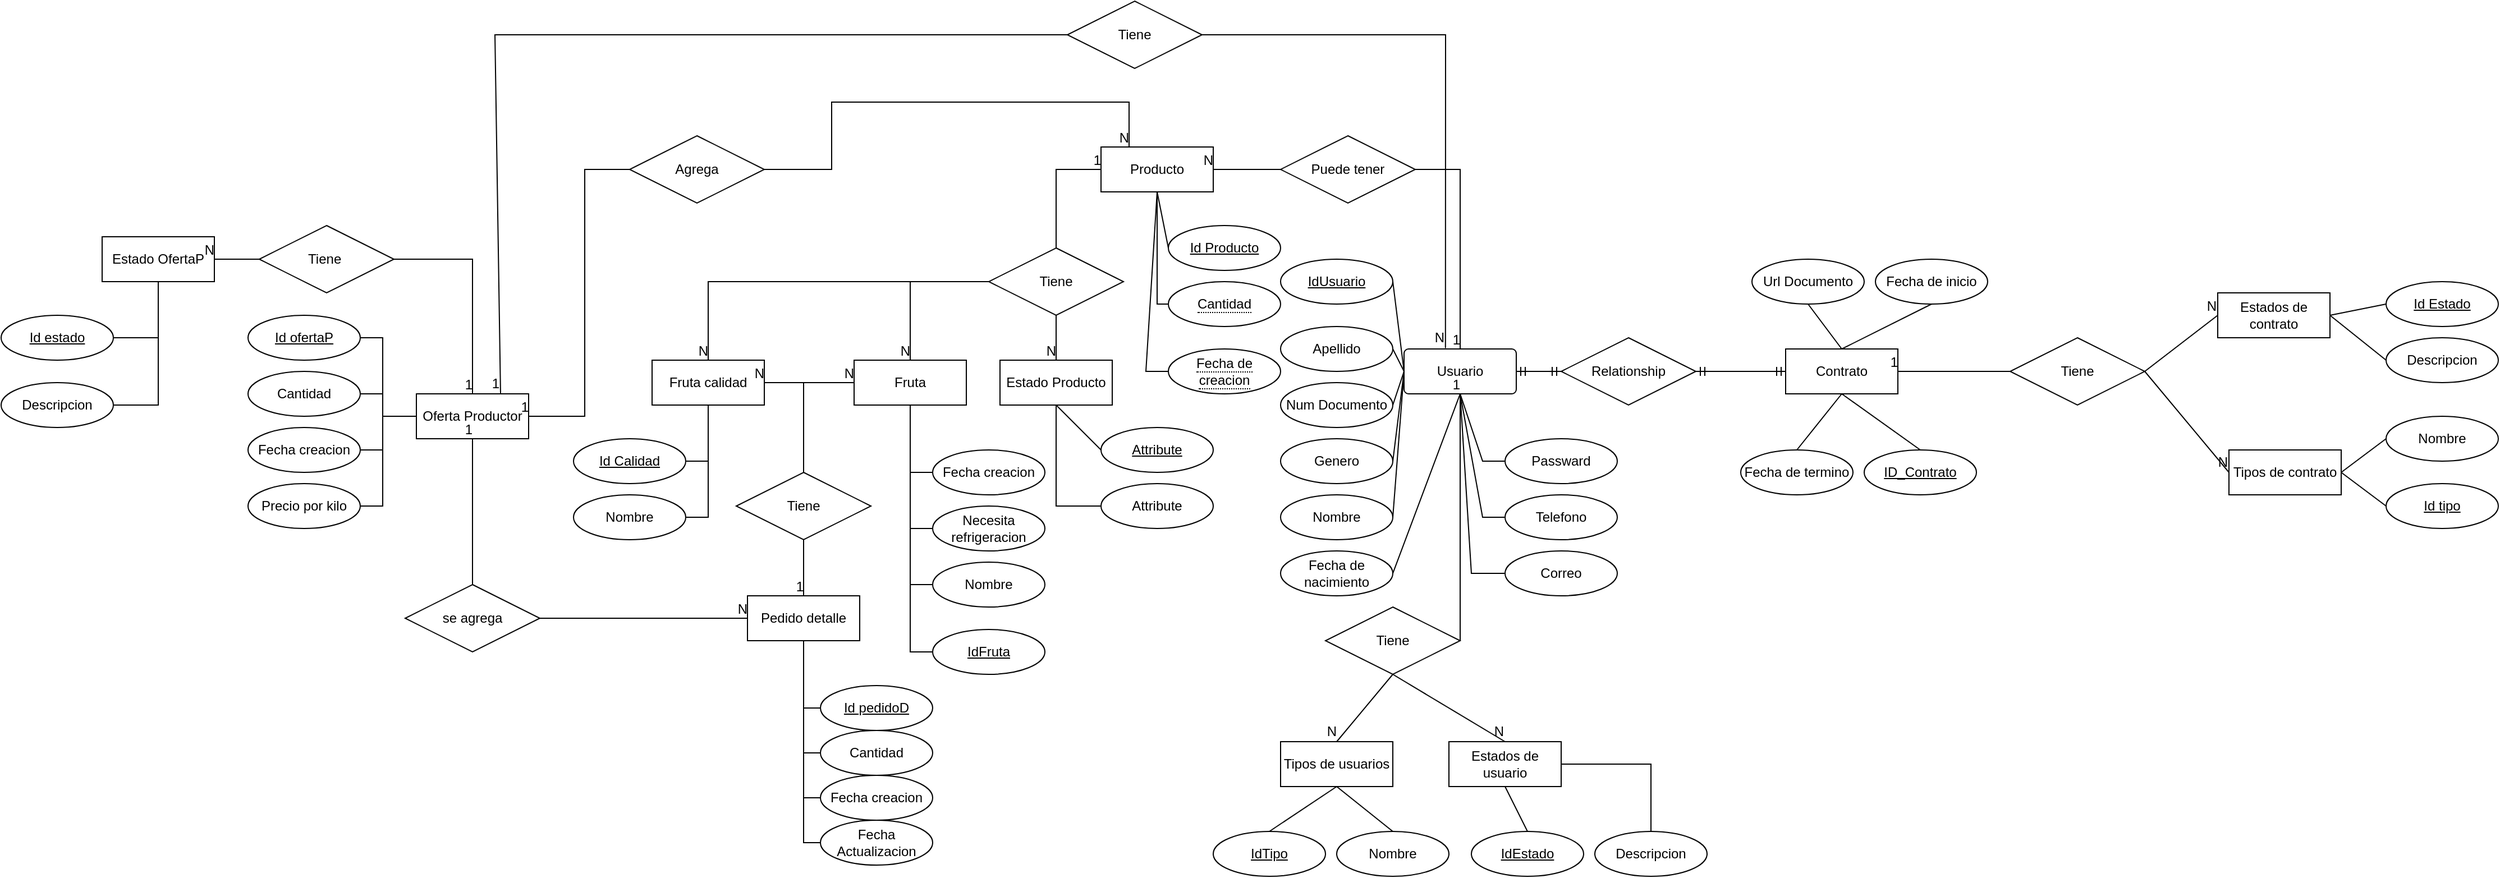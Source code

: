 <mxfile version="15.9.4" type="github">
  <diagram id="R2lEEEUBdFMjLlhIrx00" name="Page-1">
    <mxGraphModel dx="3326" dy="1999" grid="1" gridSize="10" guides="1" tooltips="1" connect="1" arrows="1" fold="1" page="1" pageScale="1" pageWidth="850" pageHeight="1100" math="0" shadow="0" extFonts="Permanent Marker^https://fonts.googleapis.com/css?family=Permanent+Marker">
      <root>
        <mxCell id="0" />
        <mxCell id="1" parent="0" />
        <mxCell id="aYr2zcl_cZT3gbwT4TpR-2" value="Contrato" style="whiteSpace=wrap;html=1;align=center;" vertex="1" parent="1">
          <mxGeometry x="450" y="210" width="100" height="40" as="geometry" />
        </mxCell>
        <mxCell id="aYr2zcl_cZT3gbwT4TpR-3" value="Tiene" style="shape=rhombus;perimeter=rhombusPerimeter;whiteSpace=wrap;html=1;align=center;" vertex="1" parent="1">
          <mxGeometry x="650" y="200" width="120" height="60" as="geometry" />
        </mxCell>
        <mxCell id="aYr2zcl_cZT3gbwT4TpR-4" value="Estados de contrato" style="whiteSpace=wrap;html=1;align=center;" vertex="1" parent="1">
          <mxGeometry x="835" y="160" width="100" height="40" as="geometry" />
        </mxCell>
        <mxCell id="aYr2zcl_cZT3gbwT4TpR-5" value="Tipos de contrato" style="whiteSpace=wrap;html=1;align=center;" vertex="1" parent="1">
          <mxGeometry x="845" y="300" width="100" height="40" as="geometry" />
        </mxCell>
        <mxCell id="aYr2zcl_cZT3gbwT4TpR-14" value="ID_Contrato&lt;br&gt;" style="ellipse;whiteSpace=wrap;html=1;align=center;fontStyle=4;" vertex="1" parent="1">
          <mxGeometry x="520" y="300" width="100" height="40" as="geometry" />
        </mxCell>
        <mxCell id="aYr2zcl_cZT3gbwT4TpR-15" value="Fecha de termino" style="ellipse;whiteSpace=wrap;html=1;align=center;" vertex="1" parent="1">
          <mxGeometry x="410" y="300" width="100" height="40" as="geometry" />
        </mxCell>
        <mxCell id="aYr2zcl_cZT3gbwT4TpR-16" value="Fecha de inicio" style="ellipse;whiteSpace=wrap;html=1;align=center;" vertex="1" parent="1">
          <mxGeometry x="530" y="130" width="100" height="40" as="geometry" />
        </mxCell>
        <mxCell id="aYr2zcl_cZT3gbwT4TpR-17" value="Url Documento" style="ellipse;whiteSpace=wrap;html=1;align=center;" vertex="1" parent="1">
          <mxGeometry x="420" y="130" width="100" height="40" as="geometry" />
        </mxCell>
        <mxCell id="aYr2zcl_cZT3gbwT4TpR-20" value="Descripcion" style="ellipse;whiteSpace=wrap;html=1;align=center;" vertex="1" parent="1">
          <mxGeometry x="985" y="200" width="100" height="40" as="geometry" />
        </mxCell>
        <mxCell id="aYr2zcl_cZT3gbwT4TpR-21" value="Id Estado" style="ellipse;whiteSpace=wrap;html=1;align=center;fontStyle=4;" vertex="1" parent="1">
          <mxGeometry x="985" y="150" width="100" height="40" as="geometry" />
        </mxCell>
        <mxCell id="aYr2zcl_cZT3gbwT4TpR-22" value="Nombre" style="ellipse;whiteSpace=wrap;html=1;align=center;" vertex="1" parent="1">
          <mxGeometry x="985" y="270" width="100" height="40" as="geometry" />
        </mxCell>
        <mxCell id="aYr2zcl_cZT3gbwT4TpR-23" value="Id tipo" style="ellipse;whiteSpace=wrap;html=1;align=center;fontStyle=4;" vertex="1" parent="1">
          <mxGeometry x="985" y="330" width="100" height="40" as="geometry" />
        </mxCell>
        <mxCell id="aYr2zcl_cZT3gbwT4TpR-24" value="" style="endArrow=none;html=1;rounded=0;exitX=0;exitY=0.5;exitDx=0;exitDy=0;entryX=1;entryY=0.5;entryDx=0;entryDy=0;" edge="1" parent="1" source="aYr2zcl_cZT3gbwT4TpR-23" target="aYr2zcl_cZT3gbwT4TpR-5">
          <mxGeometry relative="1" as="geometry">
            <mxPoint x="775" y="420" as="sourcePoint" />
            <mxPoint x="935" y="420" as="targetPoint" />
          </mxGeometry>
        </mxCell>
        <mxCell id="aYr2zcl_cZT3gbwT4TpR-26" value="" style="endArrow=none;html=1;rounded=0;exitX=0;exitY=0.5;exitDx=0;exitDy=0;entryX=1;entryY=0.5;entryDx=0;entryDy=0;" edge="1" parent="1" source="aYr2zcl_cZT3gbwT4TpR-21" target="aYr2zcl_cZT3gbwT4TpR-4">
          <mxGeometry relative="1" as="geometry">
            <mxPoint x="715" y="490" as="sourcePoint" />
            <mxPoint x="875" y="490" as="targetPoint" />
          </mxGeometry>
        </mxCell>
        <mxCell id="aYr2zcl_cZT3gbwT4TpR-29" value="" style="endArrow=none;html=1;rounded=0;entryX=1;entryY=0.5;entryDx=0;entryDy=0;exitX=0;exitY=0.5;exitDx=0;exitDy=0;" edge="1" parent="1" source="aYr2zcl_cZT3gbwT4TpR-3" target="aYr2zcl_cZT3gbwT4TpR-2">
          <mxGeometry relative="1" as="geometry">
            <mxPoint x="520" y="400" as="sourcePoint" />
            <mxPoint x="680" y="400" as="targetPoint" />
          </mxGeometry>
        </mxCell>
        <mxCell id="aYr2zcl_cZT3gbwT4TpR-30" value="1" style="resizable=0;html=1;align=right;verticalAlign=bottom;" connectable="0" vertex="1" parent="aYr2zcl_cZT3gbwT4TpR-29">
          <mxGeometry x="1" relative="1" as="geometry" />
        </mxCell>
        <mxCell id="aYr2zcl_cZT3gbwT4TpR-31" value="" style="endArrow=none;html=1;rounded=0;exitX=1;exitY=0.5;exitDx=0;exitDy=0;entryX=0;entryY=0.5;entryDx=0;entryDy=0;" edge="1" parent="1" source="aYr2zcl_cZT3gbwT4TpR-3" target="aYr2zcl_cZT3gbwT4TpR-4">
          <mxGeometry relative="1" as="geometry">
            <mxPoint x="725" y="119.5" as="sourcePoint" />
            <mxPoint x="885" y="119.5" as="targetPoint" />
          </mxGeometry>
        </mxCell>
        <mxCell id="aYr2zcl_cZT3gbwT4TpR-32" value="N" style="resizable=0;html=1;align=right;verticalAlign=bottom;" connectable="0" vertex="1" parent="aYr2zcl_cZT3gbwT4TpR-31">
          <mxGeometry x="1" relative="1" as="geometry" />
        </mxCell>
        <mxCell id="aYr2zcl_cZT3gbwT4TpR-33" value="" style="endArrow=none;html=1;rounded=0;entryX=0;entryY=0.5;entryDx=0;entryDy=0;exitX=1;exitY=0.5;exitDx=0;exitDy=0;" edge="1" parent="1" source="aYr2zcl_cZT3gbwT4TpR-3" target="aYr2zcl_cZT3gbwT4TpR-5">
          <mxGeometry relative="1" as="geometry">
            <mxPoint x="725" y="120" as="sourcePoint" />
            <mxPoint x="745" y="310" as="targetPoint" />
          </mxGeometry>
        </mxCell>
        <mxCell id="aYr2zcl_cZT3gbwT4TpR-34" value="N" style="resizable=0;html=1;align=right;verticalAlign=bottom;" connectable="0" vertex="1" parent="aYr2zcl_cZT3gbwT4TpR-33">
          <mxGeometry x="1" relative="1" as="geometry" />
        </mxCell>
        <mxCell id="aYr2zcl_cZT3gbwT4TpR-35" value="" style="endArrow=none;html=1;rounded=0;exitX=0;exitY=0.5;exitDx=0;exitDy=0;entryX=1;entryY=0.5;entryDx=0;entryDy=0;" edge="1" parent="1" source="aYr2zcl_cZT3gbwT4TpR-20" target="aYr2zcl_cZT3gbwT4TpR-4">
          <mxGeometry relative="1" as="geometry">
            <mxPoint x="985" y="219.5" as="sourcePoint" />
            <mxPoint x="1145" y="219.5" as="targetPoint" />
          </mxGeometry>
        </mxCell>
        <mxCell id="aYr2zcl_cZT3gbwT4TpR-36" value="" style="endArrow=none;html=1;rounded=0;exitX=1;exitY=0.5;exitDx=0;exitDy=0;entryX=0;entryY=0.5;entryDx=0;entryDy=0;" edge="1" parent="1" source="aYr2zcl_cZT3gbwT4TpR-5" target="aYr2zcl_cZT3gbwT4TpR-22">
          <mxGeometry relative="1" as="geometry">
            <mxPoint x="735" y="510" as="sourcePoint" />
            <mxPoint x="895" y="510" as="targetPoint" />
          </mxGeometry>
        </mxCell>
        <mxCell id="aYr2zcl_cZT3gbwT4TpR-37" value="" style="endArrow=none;html=1;rounded=0;exitX=0.5;exitY=1;exitDx=0;exitDy=0;entryX=0.5;entryY=0;entryDx=0;entryDy=0;" edge="1" parent="1" source="aYr2zcl_cZT3gbwT4TpR-16" target="aYr2zcl_cZT3gbwT4TpR-2">
          <mxGeometry relative="1" as="geometry">
            <mxPoint x="900" y="140" as="sourcePoint" />
            <mxPoint x="810" y="180" as="targetPoint" />
            <Array as="points" />
          </mxGeometry>
        </mxCell>
        <mxCell id="aYr2zcl_cZT3gbwT4TpR-38" value="" style="endArrow=none;html=1;rounded=0;exitX=0.5;exitY=1;exitDx=0;exitDy=0;entryX=0.5;entryY=0;entryDx=0;entryDy=0;" edge="1" parent="1" source="aYr2zcl_cZT3gbwT4TpR-17" target="aYr2zcl_cZT3gbwT4TpR-2">
          <mxGeometry relative="1" as="geometry">
            <mxPoint x="910" y="150" as="sourcePoint" />
            <mxPoint x="820" y="190" as="targetPoint" />
          </mxGeometry>
        </mxCell>
        <mxCell id="aYr2zcl_cZT3gbwT4TpR-39" value="" style="endArrow=none;html=1;rounded=0;exitX=0.5;exitY=0;exitDx=0;exitDy=0;entryX=0.5;entryY=1;entryDx=0;entryDy=0;" edge="1" parent="1" source="aYr2zcl_cZT3gbwT4TpR-15" target="aYr2zcl_cZT3gbwT4TpR-2">
          <mxGeometry relative="1" as="geometry">
            <mxPoint x="920" y="160" as="sourcePoint" />
            <mxPoint x="830" y="200" as="targetPoint" />
          </mxGeometry>
        </mxCell>
        <mxCell id="aYr2zcl_cZT3gbwT4TpR-40" value="" style="endArrow=none;html=1;rounded=0;exitX=0.5;exitY=0;exitDx=0;exitDy=0;entryX=0.5;entryY=1;entryDx=0;entryDy=0;" edge="1" parent="1" source="aYr2zcl_cZT3gbwT4TpR-14" target="aYr2zcl_cZT3gbwT4TpR-2">
          <mxGeometry relative="1" as="geometry">
            <mxPoint x="930" y="170" as="sourcePoint" />
            <mxPoint x="840" y="210" as="targetPoint" />
          </mxGeometry>
        </mxCell>
        <mxCell id="aYr2zcl_cZT3gbwT4TpR-41" value="Relationship" style="shape=rhombus;perimeter=rhombusPerimeter;whiteSpace=wrap;html=1;align=center;" vertex="1" parent="1">
          <mxGeometry x="250" y="200" width="120" height="60" as="geometry" />
        </mxCell>
        <mxCell id="aYr2zcl_cZT3gbwT4TpR-42" value="Usuario" style="rounded=1;arcSize=10;whiteSpace=wrap;html=1;align=center;" vertex="1" parent="1">
          <mxGeometry x="110" y="210" width="100" height="40" as="geometry" />
        </mxCell>
        <mxCell id="aYr2zcl_cZT3gbwT4TpR-43" value="Tiene" style="shape=rhombus;perimeter=rhombusPerimeter;whiteSpace=wrap;html=1;align=center;" vertex="1" parent="1">
          <mxGeometry x="40" y="440" width="120" height="60" as="geometry" />
        </mxCell>
        <mxCell id="aYr2zcl_cZT3gbwT4TpR-44" value="Tipos de usuarios" style="whiteSpace=wrap;html=1;align=center;" vertex="1" parent="1">
          <mxGeometry y="560" width="100" height="40" as="geometry" />
        </mxCell>
        <mxCell id="aYr2zcl_cZT3gbwT4TpR-45" value="Estados de usuario" style="whiteSpace=wrap;html=1;align=center;" vertex="1" parent="1">
          <mxGeometry x="150" y="560" width="100" height="40" as="geometry" />
        </mxCell>
        <mxCell id="aYr2zcl_cZT3gbwT4TpR-46" value="" style="endArrow=none;html=1;rounded=0;entryX=0.5;entryY=1;entryDx=0;entryDy=0;exitX=1;exitY=0.5;exitDx=0;exitDy=0;" edge="1" parent="1" source="aYr2zcl_cZT3gbwT4TpR-43" target="aYr2zcl_cZT3gbwT4TpR-42">
          <mxGeometry relative="1" as="geometry">
            <mxPoint x="100" y="510" as="sourcePoint" />
            <mxPoint x="260" y="510" as="targetPoint" />
          </mxGeometry>
        </mxCell>
        <mxCell id="aYr2zcl_cZT3gbwT4TpR-47" value="1" style="resizable=0;html=1;align=right;verticalAlign=bottom;" connectable="0" vertex="1" parent="aYr2zcl_cZT3gbwT4TpR-46">
          <mxGeometry x="1" relative="1" as="geometry" />
        </mxCell>
        <mxCell id="aYr2zcl_cZT3gbwT4TpR-48" value="" style="endArrow=none;html=1;rounded=0;exitX=0.5;exitY=1;exitDx=0;exitDy=0;entryX=0.5;entryY=0;entryDx=0;entryDy=0;" edge="1" parent="1" source="aYr2zcl_cZT3gbwT4TpR-43" target="aYr2zcl_cZT3gbwT4TpR-44">
          <mxGeometry relative="1" as="geometry">
            <mxPoint x="60" y="500" as="sourcePoint" />
            <mxPoint x="220" y="500" as="targetPoint" />
          </mxGeometry>
        </mxCell>
        <mxCell id="aYr2zcl_cZT3gbwT4TpR-49" value="N" style="resizable=0;html=1;align=right;verticalAlign=bottom;" connectable="0" vertex="1" parent="aYr2zcl_cZT3gbwT4TpR-48">
          <mxGeometry x="1" relative="1" as="geometry" />
        </mxCell>
        <mxCell id="aYr2zcl_cZT3gbwT4TpR-55" value="" style="edgeStyle=entityRelationEdgeStyle;fontSize=12;html=1;endArrow=ERmandOne;startArrow=ERmandOne;rounded=0;entryX=0;entryY=0.5;entryDx=0;entryDy=0;exitX=1;exitY=0.5;exitDx=0;exitDy=0;" edge="1" parent="1" source="aYr2zcl_cZT3gbwT4TpR-41" target="aYr2zcl_cZT3gbwT4TpR-2">
          <mxGeometry width="100" height="100" relative="1" as="geometry">
            <mxPoint x="140" y="670" as="sourcePoint" />
            <mxPoint x="240" y="570" as="targetPoint" />
          </mxGeometry>
        </mxCell>
        <mxCell id="aYr2zcl_cZT3gbwT4TpR-56" value="" style="edgeStyle=entityRelationEdgeStyle;fontSize=12;html=1;endArrow=ERmandOne;startArrow=ERmandOne;rounded=0;entryX=0;entryY=0.5;entryDx=0;entryDy=0;exitX=1;exitY=0.5;exitDx=0;exitDy=0;" edge="1" parent="1" source="aYr2zcl_cZT3gbwT4TpR-42" target="aYr2zcl_cZT3gbwT4TpR-41">
          <mxGeometry width="100" height="100" relative="1" as="geometry">
            <mxPoint x="380" y="240" as="sourcePoint" />
            <mxPoint x="460" y="240" as="targetPoint" />
          </mxGeometry>
        </mxCell>
        <mxCell id="aYr2zcl_cZT3gbwT4TpR-57" value="IdTipo" style="ellipse;whiteSpace=wrap;html=1;align=center;fontStyle=4;" vertex="1" parent="1">
          <mxGeometry x="-60" y="640" width="100" height="40" as="geometry" />
        </mxCell>
        <mxCell id="aYr2zcl_cZT3gbwT4TpR-58" value="Nombre" style="ellipse;whiteSpace=wrap;html=1;align=center;" vertex="1" parent="1">
          <mxGeometry x="50" y="640" width="100" height="40" as="geometry" />
        </mxCell>
        <mxCell id="aYr2zcl_cZT3gbwT4TpR-59" value="IdEstado" style="ellipse;whiteSpace=wrap;html=1;align=center;fontStyle=4;" vertex="1" parent="1">
          <mxGeometry x="170" y="640" width="100" height="40" as="geometry" />
        </mxCell>
        <mxCell id="aYr2zcl_cZT3gbwT4TpR-60" value="Descripcion" style="ellipse;whiteSpace=wrap;html=1;align=center;" vertex="1" parent="1">
          <mxGeometry x="280" y="640" width="100" height="40" as="geometry" />
        </mxCell>
        <mxCell id="aYr2zcl_cZT3gbwT4TpR-61" value="" style="endArrow=none;html=1;rounded=0;exitX=1;exitY=0.5;exitDx=0;exitDy=0;entryX=0.5;entryY=0;entryDx=0;entryDy=0;" edge="1" parent="1" source="aYr2zcl_cZT3gbwT4TpR-45" target="aYr2zcl_cZT3gbwT4TpR-60">
          <mxGeometry relative="1" as="geometry">
            <mxPoint x="100" y="710" as="sourcePoint" />
            <mxPoint x="260" y="710" as="targetPoint" />
            <Array as="points">
              <mxPoint x="330" y="580" />
            </Array>
          </mxGeometry>
        </mxCell>
        <mxCell id="aYr2zcl_cZT3gbwT4TpR-62" value="" style="endArrow=none;html=1;rounded=0;exitX=0.5;exitY=1;exitDx=0;exitDy=0;entryX=0.5;entryY=0;entryDx=0;entryDy=0;" edge="1" parent="1" source="aYr2zcl_cZT3gbwT4TpR-45" target="aYr2zcl_cZT3gbwT4TpR-59">
          <mxGeometry relative="1" as="geometry">
            <mxPoint x="260" y="590" as="sourcePoint" />
            <mxPoint x="310" y="580" as="targetPoint" />
          </mxGeometry>
        </mxCell>
        <mxCell id="aYr2zcl_cZT3gbwT4TpR-63" value="" style="endArrow=none;html=1;rounded=0;exitX=0.5;exitY=1;exitDx=0;exitDy=0;entryX=0.5;entryY=0;entryDx=0;entryDy=0;" edge="1" parent="1" source="aYr2zcl_cZT3gbwT4TpR-44" target="aYr2zcl_cZT3gbwT4TpR-58">
          <mxGeometry relative="1" as="geometry">
            <mxPoint x="270" y="600" as="sourcePoint" />
            <mxPoint x="320" y="590" as="targetPoint" />
            <Array as="points" />
          </mxGeometry>
        </mxCell>
        <mxCell id="aYr2zcl_cZT3gbwT4TpR-64" value="" style="endArrow=none;html=1;rounded=0;exitX=0.5;exitY=1;exitDx=0;exitDy=0;entryX=0.5;entryY=0;entryDx=0;entryDy=0;" edge="1" parent="1" source="aYr2zcl_cZT3gbwT4TpR-44" target="aYr2zcl_cZT3gbwT4TpR-57">
          <mxGeometry relative="1" as="geometry">
            <mxPoint x="280" y="610" as="sourcePoint" />
            <mxPoint x="330" y="600" as="targetPoint" />
          </mxGeometry>
        </mxCell>
        <mxCell id="aYr2zcl_cZT3gbwT4TpR-65" value="IdUsuario" style="ellipse;whiteSpace=wrap;html=1;align=center;fontStyle=4;" vertex="1" parent="1">
          <mxGeometry y="130" width="100" height="40" as="geometry" />
        </mxCell>
        <mxCell id="aYr2zcl_cZT3gbwT4TpR-66" value="Correo" style="ellipse;whiteSpace=wrap;html=1;align=center;" vertex="1" parent="1">
          <mxGeometry x="200" y="390" width="100" height="40" as="geometry" />
        </mxCell>
        <mxCell id="aYr2zcl_cZT3gbwT4TpR-67" value="Genero" style="ellipse;whiteSpace=wrap;html=1;align=center;" vertex="1" parent="1">
          <mxGeometry y="290" width="100" height="40" as="geometry" />
        </mxCell>
        <mxCell id="aYr2zcl_cZT3gbwT4TpR-68" value="Fecha de nacimiento" style="ellipse;whiteSpace=wrap;html=1;align=center;direction=west;" vertex="1" parent="1">
          <mxGeometry y="390" width="100" height="40" as="geometry" />
        </mxCell>
        <mxCell id="aYr2zcl_cZT3gbwT4TpR-69" value="Apellido" style="ellipse;whiteSpace=wrap;html=1;align=center;" vertex="1" parent="1">
          <mxGeometry y="190" width="100" height="40" as="geometry" />
        </mxCell>
        <mxCell id="aYr2zcl_cZT3gbwT4TpR-70" value="Nombre" style="ellipse;whiteSpace=wrap;html=1;align=center;" vertex="1" parent="1">
          <mxGeometry y="340" width="100" height="40" as="geometry" />
        </mxCell>
        <mxCell id="aYr2zcl_cZT3gbwT4TpR-71" value="Num Documento" style="ellipse;whiteSpace=wrap;html=1;align=center;" vertex="1" parent="1">
          <mxGeometry y="240" width="100" height="40" as="geometry" />
        </mxCell>
        <mxCell id="aYr2zcl_cZT3gbwT4TpR-72" value="Telefono" style="ellipse;whiteSpace=wrap;html=1;align=center;" vertex="1" parent="1">
          <mxGeometry x="200" y="340" width="100" height="40" as="geometry" />
        </mxCell>
        <mxCell id="aYr2zcl_cZT3gbwT4TpR-73" value="Passward" style="ellipse;whiteSpace=wrap;html=1;align=center;" vertex="1" parent="1">
          <mxGeometry x="200" y="290" width="100" height="40" as="geometry" />
        </mxCell>
        <mxCell id="aYr2zcl_cZT3gbwT4TpR-74" value="" style="endArrow=none;html=1;rounded=0;exitX=1;exitY=0.5;exitDx=0;exitDy=0;entryX=0;entryY=0.5;entryDx=0;entryDy=0;" edge="1" parent="1" source="aYr2zcl_cZT3gbwT4TpR-69" target="aYr2zcl_cZT3gbwT4TpR-42">
          <mxGeometry relative="1" as="geometry">
            <mxPoint x="90" y="460" as="sourcePoint" />
            <mxPoint x="140" y="500" as="targetPoint" />
          </mxGeometry>
        </mxCell>
        <mxCell id="aYr2zcl_cZT3gbwT4TpR-75" value="" style="endArrow=none;html=1;rounded=0;exitX=1;exitY=0.5;exitDx=0;exitDy=0;entryX=0;entryY=0.5;entryDx=0;entryDy=0;" edge="1" parent="1" source="aYr2zcl_cZT3gbwT4TpR-71" target="aYr2zcl_cZT3gbwT4TpR-42">
          <mxGeometry relative="1" as="geometry">
            <mxPoint x="100" y="470" as="sourcePoint" />
            <mxPoint x="150" y="510" as="targetPoint" />
          </mxGeometry>
        </mxCell>
        <mxCell id="aYr2zcl_cZT3gbwT4TpR-76" value="" style="endArrow=none;html=1;rounded=0;exitX=1;exitY=0.5;exitDx=0;exitDy=0;entryX=0;entryY=0.5;entryDx=0;entryDy=0;" edge="1" parent="1" source="aYr2zcl_cZT3gbwT4TpR-65" target="aYr2zcl_cZT3gbwT4TpR-42">
          <mxGeometry relative="1" as="geometry">
            <mxPoint x="100" y="220" as="sourcePoint" />
            <mxPoint x="120" y="240" as="targetPoint" />
          </mxGeometry>
        </mxCell>
        <mxCell id="aYr2zcl_cZT3gbwT4TpR-77" value="" style="endArrow=none;html=1;rounded=0;entryX=0;entryY=0.5;entryDx=0;entryDy=0;exitX=1;exitY=0.5;exitDx=0;exitDy=0;" edge="1" parent="1" source="aYr2zcl_cZT3gbwT4TpR-67" target="aYr2zcl_cZT3gbwT4TpR-42">
          <mxGeometry relative="1" as="geometry">
            <mxPoint x="100" y="280" as="sourcePoint" />
            <mxPoint x="120" y="240" as="targetPoint" />
          </mxGeometry>
        </mxCell>
        <mxCell id="aYr2zcl_cZT3gbwT4TpR-78" value="" style="endArrow=none;html=1;rounded=0;exitX=1;exitY=0.5;exitDx=0;exitDy=0;entryX=0;entryY=0.5;entryDx=0;entryDy=0;" edge="1" parent="1" source="aYr2zcl_cZT3gbwT4TpR-70" target="aYr2zcl_cZT3gbwT4TpR-42">
          <mxGeometry relative="1" as="geometry">
            <mxPoint x="100" y="160" as="sourcePoint" />
            <mxPoint x="170" y="180" as="targetPoint" />
          </mxGeometry>
        </mxCell>
        <mxCell id="aYr2zcl_cZT3gbwT4TpR-79" value="" style="endArrow=none;html=1;rounded=0;exitX=0.5;exitY=1;exitDx=0;exitDy=0;entryX=0;entryY=0.5;entryDx=0;entryDy=0;" edge="1" parent="1" source="aYr2zcl_cZT3gbwT4TpR-42" target="aYr2zcl_cZT3gbwT4TpR-73">
          <mxGeometry relative="1" as="geometry">
            <mxPoint x="100" y="160" as="sourcePoint" />
            <mxPoint x="150" y="140" as="targetPoint" />
            <Array as="points">
              <mxPoint x="180" y="310" />
            </Array>
          </mxGeometry>
        </mxCell>
        <mxCell id="aYr2zcl_cZT3gbwT4TpR-83" value="" style="endArrow=none;html=1;rounded=0;exitX=0.5;exitY=1;exitDx=0;exitDy=0;entryX=0;entryY=0.5;entryDx=0;entryDy=0;" edge="1" parent="1" source="aYr2zcl_cZT3gbwT4TpR-42" target="aYr2zcl_cZT3gbwT4TpR-68">
          <mxGeometry relative="1" as="geometry">
            <mxPoint x="120" y="240" as="sourcePoint" />
            <mxPoint x="124.645" y="164.142" as="targetPoint" />
          </mxGeometry>
        </mxCell>
        <mxCell id="aYr2zcl_cZT3gbwT4TpR-84" value="" style="endArrow=none;html=1;rounded=0;exitX=0.5;exitY=1;exitDx=0;exitDy=0;entryX=0;entryY=0.5;entryDx=0;entryDy=0;" edge="1" parent="1" source="aYr2zcl_cZT3gbwT4TpR-42" target="aYr2zcl_cZT3gbwT4TpR-66">
          <mxGeometry relative="1" as="geometry">
            <mxPoint x="170" y="260" as="sourcePoint" />
            <mxPoint x="260" y="370" as="targetPoint" />
            <Array as="points">
              <mxPoint x="170" y="410" />
            </Array>
          </mxGeometry>
        </mxCell>
        <mxCell id="aYr2zcl_cZT3gbwT4TpR-85" value="" style="endArrow=none;html=1;rounded=0;exitX=0.5;exitY=1;exitDx=0;exitDy=0;entryX=0;entryY=0.5;entryDx=0;entryDy=0;" edge="1" parent="1" source="aYr2zcl_cZT3gbwT4TpR-42" target="aYr2zcl_cZT3gbwT4TpR-72">
          <mxGeometry relative="1" as="geometry">
            <mxPoint x="170" y="260" as="sourcePoint" />
            <mxPoint x="260" y="350" as="targetPoint" />
            <Array as="points">
              <mxPoint x="180" y="360" />
            </Array>
          </mxGeometry>
        </mxCell>
        <mxCell id="aYr2zcl_cZT3gbwT4TpR-86" value="" style="endArrow=none;html=1;rounded=0;exitX=0.5;exitY=1;exitDx=0;exitDy=0;entryX=0.5;entryY=0;entryDx=0;entryDy=0;" edge="1" parent="1" source="aYr2zcl_cZT3gbwT4TpR-43" target="aYr2zcl_cZT3gbwT4TpR-45">
          <mxGeometry relative="1" as="geometry">
            <mxPoint x="100.0" y="310" as="sourcePoint" />
            <mxPoint x="60.0" y="570.0" as="targetPoint" />
          </mxGeometry>
        </mxCell>
        <mxCell id="aYr2zcl_cZT3gbwT4TpR-87" value="N" style="resizable=0;html=1;align=right;verticalAlign=bottom;" connectable="0" vertex="1" parent="aYr2zcl_cZT3gbwT4TpR-86">
          <mxGeometry x="1" relative="1" as="geometry" />
        </mxCell>
        <mxCell id="aYr2zcl_cZT3gbwT4TpR-90" value="Puede tener" style="shape=rhombus;perimeter=rhombusPerimeter;whiteSpace=wrap;html=1;align=center;" vertex="1" parent="1">
          <mxGeometry y="20" width="120" height="60" as="geometry" />
        </mxCell>
        <mxCell id="aYr2zcl_cZT3gbwT4TpR-91" value="Producto" style="whiteSpace=wrap;html=1;align=center;" vertex="1" parent="1">
          <mxGeometry x="-160" y="30" width="100" height="40" as="geometry" />
        </mxCell>
        <mxCell id="aYr2zcl_cZT3gbwT4TpR-92" value="" style="endArrow=none;html=1;rounded=0;entryX=0.5;entryY=0;entryDx=0;entryDy=0;exitX=1;exitY=0.5;exitDx=0;exitDy=0;" edge="1" parent="1" source="aYr2zcl_cZT3gbwT4TpR-90" target="aYr2zcl_cZT3gbwT4TpR-42">
          <mxGeometry relative="1" as="geometry">
            <mxPoint x="130" y="120" as="sourcePoint" />
            <mxPoint x="410" y="110" as="targetPoint" />
            <Array as="points">
              <mxPoint x="160" y="50" />
            </Array>
          </mxGeometry>
        </mxCell>
        <mxCell id="aYr2zcl_cZT3gbwT4TpR-93" value="1" style="resizable=0;html=1;align=right;verticalAlign=bottom;" connectable="0" vertex="1" parent="aYr2zcl_cZT3gbwT4TpR-92">
          <mxGeometry x="1" relative="1" as="geometry" />
        </mxCell>
        <mxCell id="aYr2zcl_cZT3gbwT4TpR-94" value="" style="endArrow=none;html=1;rounded=0;exitX=0;exitY=0.5;exitDx=0;exitDy=0;entryX=1;entryY=0.5;entryDx=0;entryDy=0;" edge="1" parent="1" source="aYr2zcl_cZT3gbwT4TpR-90" target="aYr2zcl_cZT3gbwT4TpR-91">
          <mxGeometry relative="1" as="geometry">
            <mxPoint x="-270" y="260" as="sourcePoint" />
            <mxPoint x="-110" y="260" as="targetPoint" />
          </mxGeometry>
        </mxCell>
        <mxCell id="aYr2zcl_cZT3gbwT4TpR-95" value="N" style="resizable=0;html=1;align=right;verticalAlign=bottom;" connectable="0" vertex="1" parent="aYr2zcl_cZT3gbwT4TpR-94">
          <mxGeometry x="1" relative="1" as="geometry" />
        </mxCell>
        <mxCell id="aYr2zcl_cZT3gbwT4TpR-96" value="&lt;span style=&quot;border-bottom: 1px dotted&quot;&gt;Fecha de creacion&lt;br&gt;&lt;/span&gt;" style="ellipse;whiteSpace=wrap;html=1;align=center;" vertex="1" parent="1">
          <mxGeometry x="-100" y="210" width="100" height="40" as="geometry" />
        </mxCell>
        <mxCell id="aYr2zcl_cZT3gbwT4TpR-97" value="Id Producto" style="ellipse;whiteSpace=wrap;html=1;align=center;fontStyle=4;" vertex="1" parent="1">
          <mxGeometry x="-100" y="100" width="100" height="40" as="geometry" />
        </mxCell>
        <mxCell id="aYr2zcl_cZT3gbwT4TpR-98" value="&lt;span style=&quot;border-bottom: 1px dotted&quot;&gt;Cantidad&lt;/span&gt;" style="ellipse;whiteSpace=wrap;html=1;align=center;" vertex="1" parent="1">
          <mxGeometry x="-100" y="150" width="100" height="40" as="geometry" />
        </mxCell>
        <mxCell id="aYr2zcl_cZT3gbwT4TpR-99" value="" style="endArrow=none;html=1;rounded=0;exitX=0;exitY=0.5;exitDx=0;exitDy=0;entryX=0.5;entryY=1;entryDx=0;entryDy=0;" edge="1" parent="1" source="aYr2zcl_cZT3gbwT4TpR-97" target="aYr2zcl_cZT3gbwT4TpR-91">
          <mxGeometry relative="1" as="geometry">
            <mxPoint x="260" y="180" as="sourcePoint" />
            <mxPoint x="420" y="180" as="targetPoint" />
            <Array as="points" />
          </mxGeometry>
        </mxCell>
        <mxCell id="aYr2zcl_cZT3gbwT4TpR-100" value="" style="endArrow=none;html=1;rounded=0;entryX=0;entryY=0.5;entryDx=0;entryDy=0;exitX=0.5;exitY=1;exitDx=0;exitDy=0;" edge="1" parent="1" source="aYr2zcl_cZT3gbwT4TpR-91" target="aYr2zcl_cZT3gbwT4TpR-98">
          <mxGeometry relative="1" as="geometry">
            <mxPoint x="-440" y="219.29" as="sourcePoint" />
            <mxPoint x="-280" y="219.29" as="targetPoint" />
            <Array as="points">
              <mxPoint x="-110" y="170" />
            </Array>
          </mxGeometry>
        </mxCell>
        <mxCell id="aYr2zcl_cZT3gbwT4TpR-101" value="" style="endArrow=none;html=1;rounded=0;entryX=0;entryY=0.5;entryDx=0;entryDy=0;exitX=0.5;exitY=1;exitDx=0;exitDy=0;" edge="1" parent="1" source="aYr2zcl_cZT3gbwT4TpR-91" target="aYr2zcl_cZT3gbwT4TpR-96">
          <mxGeometry relative="1" as="geometry">
            <mxPoint x="-350" y="180" as="sourcePoint" />
            <mxPoint x="-190" y="180" as="targetPoint" />
            <Array as="points">
              <mxPoint x="-120" y="230" />
            </Array>
          </mxGeometry>
        </mxCell>
        <mxCell id="aYr2zcl_cZT3gbwT4TpR-102" value="Tiene" style="shape=rhombus;perimeter=rhombusPerimeter;whiteSpace=wrap;html=1;align=center;" vertex="1" parent="1">
          <mxGeometry x="-260" y="120" width="120" height="60" as="geometry" />
        </mxCell>
        <mxCell id="aYr2zcl_cZT3gbwT4TpR-103" value="Estado Producto" style="whiteSpace=wrap;html=1;align=center;" vertex="1" parent="1">
          <mxGeometry x="-250" y="220" width="100" height="40" as="geometry" />
        </mxCell>
        <mxCell id="aYr2zcl_cZT3gbwT4TpR-104" value="" style="endArrow=none;html=1;rounded=0;entryX=0;entryY=0.5;entryDx=0;entryDy=0;exitX=0.5;exitY=0;exitDx=0;exitDy=0;" edge="1" parent="1" source="aYr2zcl_cZT3gbwT4TpR-102" target="aYr2zcl_cZT3gbwT4TpR-91">
          <mxGeometry relative="1" as="geometry">
            <mxPoint x="-430" y="320" as="sourcePoint" />
            <mxPoint x="-270" y="320" as="targetPoint" />
            <Array as="points">
              <mxPoint x="-200" y="50" />
            </Array>
          </mxGeometry>
        </mxCell>
        <mxCell id="aYr2zcl_cZT3gbwT4TpR-105" value="1" style="resizable=0;html=1;align=right;verticalAlign=bottom;" connectable="0" vertex="1" parent="aYr2zcl_cZT3gbwT4TpR-104">
          <mxGeometry x="1" relative="1" as="geometry" />
        </mxCell>
        <mxCell id="aYr2zcl_cZT3gbwT4TpR-106" value="" style="endArrow=none;html=1;rounded=0;exitX=0.5;exitY=1;exitDx=0;exitDy=0;entryX=0.5;entryY=0;entryDx=0;entryDy=0;" edge="1" parent="1" source="aYr2zcl_cZT3gbwT4TpR-102" target="aYr2zcl_cZT3gbwT4TpR-103">
          <mxGeometry relative="1" as="geometry">
            <mxPoint x="-320" y="320" as="sourcePoint" />
            <mxPoint x="-160" y="320" as="targetPoint" />
          </mxGeometry>
        </mxCell>
        <mxCell id="aYr2zcl_cZT3gbwT4TpR-107" value="N" style="resizable=0;html=1;align=right;verticalAlign=bottom;" connectable="0" vertex="1" parent="aYr2zcl_cZT3gbwT4TpR-106">
          <mxGeometry x="1" relative="1" as="geometry" />
        </mxCell>
        <mxCell id="aYr2zcl_cZT3gbwT4TpR-108" value="Attribute" style="ellipse;whiteSpace=wrap;html=1;align=center;fontStyle=4;" vertex="1" parent="1">
          <mxGeometry x="-160" y="280" width="100" height="40" as="geometry" />
        </mxCell>
        <mxCell id="aYr2zcl_cZT3gbwT4TpR-109" value="Attribute" style="ellipse;whiteSpace=wrap;html=1;align=center;" vertex="1" parent="1">
          <mxGeometry x="-160" y="330" width="100" height="40" as="geometry" />
        </mxCell>
        <mxCell id="aYr2zcl_cZT3gbwT4TpR-111" value="" style="endArrow=none;html=1;rounded=0;entryX=0.5;entryY=1;entryDx=0;entryDy=0;exitX=0;exitY=0.5;exitDx=0;exitDy=0;" edge="1" parent="1" source="aYr2zcl_cZT3gbwT4TpR-108" target="aYr2zcl_cZT3gbwT4TpR-103">
          <mxGeometry relative="1" as="geometry">
            <mxPoint x="-430" y="310" as="sourcePoint" />
            <mxPoint x="-270" y="310" as="targetPoint" />
          </mxGeometry>
        </mxCell>
        <mxCell id="aYr2zcl_cZT3gbwT4TpR-112" value="" style="endArrow=none;html=1;rounded=0;exitX=0;exitY=0.5;exitDx=0;exitDy=0;entryX=0.5;entryY=1;entryDx=0;entryDy=0;" edge="1" parent="1" source="aYr2zcl_cZT3gbwT4TpR-109" target="aYr2zcl_cZT3gbwT4TpR-103">
          <mxGeometry relative="1" as="geometry">
            <mxPoint x="-140" y="340" as="sourcePoint" />
            <mxPoint x="-260" y="340" as="targetPoint" />
            <Array as="points">
              <mxPoint x="-200" y="350" />
            </Array>
          </mxGeometry>
        </mxCell>
        <mxCell id="aYr2zcl_cZT3gbwT4TpR-113" value="Fruta" style="whiteSpace=wrap;html=1;align=center;" vertex="1" parent="1">
          <mxGeometry x="-380" y="220" width="100" height="40" as="geometry" />
        </mxCell>
        <mxCell id="aYr2zcl_cZT3gbwT4TpR-114" value="" style="endArrow=none;html=1;rounded=0;exitX=0;exitY=0.5;exitDx=0;exitDy=0;entryX=0.5;entryY=0;entryDx=0;entryDy=0;" edge="1" parent="1" source="aYr2zcl_cZT3gbwT4TpR-102" target="aYr2zcl_cZT3gbwT4TpR-113">
          <mxGeometry relative="1" as="geometry">
            <mxPoint x="-400" y="320" as="sourcePoint" />
            <mxPoint x="-240" y="320" as="targetPoint" />
            <Array as="points">
              <mxPoint x="-330" y="150" />
            </Array>
          </mxGeometry>
        </mxCell>
        <mxCell id="aYr2zcl_cZT3gbwT4TpR-115" value="N" style="resizable=0;html=1;align=right;verticalAlign=bottom;" connectable="0" vertex="1" parent="aYr2zcl_cZT3gbwT4TpR-114">
          <mxGeometry x="1" relative="1" as="geometry" />
        </mxCell>
        <mxCell id="aYr2zcl_cZT3gbwT4TpR-116" value="IdFruta" style="ellipse;whiteSpace=wrap;html=1;align=center;fontStyle=4;" vertex="1" parent="1">
          <mxGeometry x="-310" y="460" width="100" height="40" as="geometry" />
        </mxCell>
        <mxCell id="aYr2zcl_cZT3gbwT4TpR-117" value="Nombre" style="ellipse;whiteSpace=wrap;html=1;align=center;" vertex="1" parent="1">
          <mxGeometry x="-310" y="400" width="100" height="40" as="geometry" />
        </mxCell>
        <mxCell id="aYr2zcl_cZT3gbwT4TpR-118" value="Fecha creacion" style="ellipse;whiteSpace=wrap;html=1;align=center;" vertex="1" parent="1">
          <mxGeometry x="-310" y="300" width="100" height="40" as="geometry" />
        </mxCell>
        <mxCell id="aYr2zcl_cZT3gbwT4TpR-119" value="Necesita refrigeracion" style="ellipse;whiteSpace=wrap;html=1;align=center;" vertex="1" parent="1">
          <mxGeometry x="-310" y="350" width="100" height="40" as="geometry" />
        </mxCell>
        <mxCell id="aYr2zcl_cZT3gbwT4TpR-121" value="" style="endArrow=none;html=1;rounded=0;exitX=0.5;exitY=1;exitDx=0;exitDy=0;entryX=0;entryY=0.5;entryDx=0;entryDy=0;" edge="1" parent="1" source="aYr2zcl_cZT3gbwT4TpR-113" target="aYr2zcl_cZT3gbwT4TpR-116">
          <mxGeometry relative="1" as="geometry">
            <mxPoint x="-350" y="549" as="sourcePoint" />
            <mxPoint x="-190" y="549" as="targetPoint" />
            <Array as="points">
              <mxPoint x="-330" y="480" />
            </Array>
          </mxGeometry>
        </mxCell>
        <mxCell id="aYr2zcl_cZT3gbwT4TpR-122" value="" style="endArrow=none;html=1;rounded=0;exitX=0.5;exitY=1;exitDx=0;exitDy=0;entryX=0;entryY=0.5;entryDx=0;entryDy=0;" edge="1" parent="1" source="aYr2zcl_cZT3gbwT4TpR-113" target="aYr2zcl_cZT3gbwT4TpR-117">
          <mxGeometry relative="1" as="geometry">
            <mxPoint x="-340" y="559" as="sourcePoint" />
            <mxPoint x="-180" y="559" as="targetPoint" />
            <Array as="points">
              <mxPoint x="-330" y="420" />
            </Array>
          </mxGeometry>
        </mxCell>
        <mxCell id="aYr2zcl_cZT3gbwT4TpR-123" value="" style="endArrow=none;html=1;rounded=0;exitX=0.5;exitY=1;exitDx=0;exitDy=0;entryX=0;entryY=0.5;entryDx=0;entryDy=0;" edge="1" parent="1" source="aYr2zcl_cZT3gbwT4TpR-113" target="aYr2zcl_cZT3gbwT4TpR-118">
          <mxGeometry relative="1" as="geometry">
            <mxPoint x="-340" y="430" as="sourcePoint" />
            <mxPoint x="-180" y="430" as="targetPoint" />
            <Array as="points">
              <mxPoint x="-330" y="320" />
            </Array>
          </mxGeometry>
        </mxCell>
        <mxCell id="aYr2zcl_cZT3gbwT4TpR-124" value="" style="endArrow=none;html=1;rounded=0;exitX=0.5;exitY=1;exitDx=0;exitDy=0;entryX=0;entryY=0.5;entryDx=0;entryDy=0;" edge="1" parent="1" source="aYr2zcl_cZT3gbwT4TpR-113" target="aYr2zcl_cZT3gbwT4TpR-119">
          <mxGeometry relative="1" as="geometry">
            <mxPoint x="-320" y="579" as="sourcePoint" />
            <mxPoint x="-330" y="490" as="targetPoint" />
            <Array as="points">
              <mxPoint x="-330" y="370" />
            </Array>
          </mxGeometry>
        </mxCell>
        <mxCell id="aYr2zcl_cZT3gbwT4TpR-126" value="Fruta calidad" style="whiteSpace=wrap;html=1;align=center;" vertex="1" parent="1">
          <mxGeometry x="-560" y="220" width="100" height="40" as="geometry" />
        </mxCell>
        <mxCell id="aYr2zcl_cZT3gbwT4TpR-127" value="" style="endArrow=none;html=1;rounded=0;exitX=0;exitY=0.5;exitDx=0;exitDy=0;entryX=0.5;entryY=0;entryDx=0;entryDy=0;" edge="1" parent="1" source="aYr2zcl_cZT3gbwT4TpR-102" target="aYr2zcl_cZT3gbwT4TpR-126">
          <mxGeometry relative="1" as="geometry">
            <mxPoint x="-530" y="80" as="sourcePoint" />
            <mxPoint x="-590" y="150" as="targetPoint" />
            <Array as="points">
              <mxPoint x="-510" y="150" />
            </Array>
          </mxGeometry>
        </mxCell>
        <mxCell id="aYr2zcl_cZT3gbwT4TpR-128" value="N" style="resizable=0;html=1;align=right;verticalAlign=bottom;" connectable="0" vertex="1" parent="aYr2zcl_cZT3gbwT4TpR-127">
          <mxGeometry x="1" relative="1" as="geometry" />
        </mxCell>
        <mxCell id="aYr2zcl_cZT3gbwT4TpR-129" value="Nombre" style="ellipse;whiteSpace=wrap;html=1;align=center;" vertex="1" parent="1">
          <mxGeometry x="-630" y="340" width="100" height="40" as="geometry" />
        </mxCell>
        <mxCell id="aYr2zcl_cZT3gbwT4TpR-130" value="Id Calidad" style="ellipse;whiteSpace=wrap;html=1;align=center;fontStyle=4;" vertex="1" parent="1">
          <mxGeometry x="-630" y="290" width="100" height="40" as="geometry" />
        </mxCell>
        <mxCell id="aYr2zcl_cZT3gbwT4TpR-131" value="" style="endArrow=none;html=1;rounded=0;exitX=0.5;exitY=1;exitDx=0;exitDy=0;entryX=1;entryY=0.5;entryDx=0;entryDy=0;" edge="1" parent="1" source="aYr2zcl_cZT3gbwT4TpR-126" target="aYr2zcl_cZT3gbwT4TpR-130">
          <mxGeometry relative="1" as="geometry">
            <mxPoint x="-510" y="420" as="sourcePoint" />
            <mxPoint x="-510" y="340" as="targetPoint" />
            <Array as="points">
              <mxPoint x="-510" y="310" />
            </Array>
          </mxGeometry>
        </mxCell>
        <mxCell id="aYr2zcl_cZT3gbwT4TpR-132" value="" style="endArrow=none;html=1;rounded=0;exitX=0.5;exitY=1;exitDx=0;exitDy=0;entryX=1;entryY=0.5;entryDx=0;entryDy=0;" edge="1" parent="1" source="aYr2zcl_cZT3gbwT4TpR-126" target="aYr2zcl_cZT3gbwT4TpR-129">
          <mxGeometry relative="1" as="geometry">
            <mxPoint x="-490" y="510.0" as="sourcePoint" />
            <mxPoint x="-330" y="510.0" as="targetPoint" />
            <Array as="points">
              <mxPoint x="-510" y="360" />
            </Array>
          </mxGeometry>
        </mxCell>
        <mxCell id="aYr2zcl_cZT3gbwT4TpR-133" value="Pedido detalle" style="whiteSpace=wrap;html=1;align=center;" vertex="1" parent="1">
          <mxGeometry x="-475" y="430" width="100" height="40" as="geometry" />
        </mxCell>
        <mxCell id="aYr2zcl_cZT3gbwT4TpR-134" value="Tiene" style="shape=rhombus;perimeter=rhombusPerimeter;whiteSpace=wrap;html=1;align=center;" vertex="1" parent="1">
          <mxGeometry x="-485" y="320" width="120" height="60" as="geometry" />
        </mxCell>
        <mxCell id="aYr2zcl_cZT3gbwT4TpR-135" value="" style="endArrow=none;html=1;rounded=0;entryX=1;entryY=0.5;entryDx=0;entryDy=0;exitX=0.5;exitY=0;exitDx=0;exitDy=0;" edge="1" parent="1" source="aYr2zcl_cZT3gbwT4TpR-134" target="aYr2zcl_cZT3gbwT4TpR-126">
          <mxGeometry relative="1" as="geometry">
            <mxPoint x="-510" y="470" as="sourcePoint" />
            <mxPoint x="-350" y="470" as="targetPoint" />
            <Array as="points">
              <mxPoint x="-425" y="240" />
            </Array>
          </mxGeometry>
        </mxCell>
        <mxCell id="aYr2zcl_cZT3gbwT4TpR-136" value="N" style="resizable=0;html=1;align=right;verticalAlign=bottom;" connectable="0" vertex="1" parent="aYr2zcl_cZT3gbwT4TpR-135">
          <mxGeometry x="1" relative="1" as="geometry" />
        </mxCell>
        <mxCell id="aYr2zcl_cZT3gbwT4TpR-137" value="" style="endArrow=none;html=1;rounded=0;entryX=0;entryY=0.5;entryDx=0;entryDy=0;" edge="1" parent="1" source="aYr2zcl_cZT3gbwT4TpR-134" target="aYr2zcl_cZT3gbwT4TpR-113">
          <mxGeometry relative="1" as="geometry">
            <mxPoint x="-540" y="410" as="sourcePoint" />
            <mxPoint x="-380" y="410" as="targetPoint" />
            <Array as="points">
              <mxPoint x="-425" y="240" />
            </Array>
          </mxGeometry>
        </mxCell>
        <mxCell id="aYr2zcl_cZT3gbwT4TpR-138" value="N" style="resizable=0;html=1;align=right;verticalAlign=bottom;" connectable="0" vertex="1" parent="aYr2zcl_cZT3gbwT4TpR-137">
          <mxGeometry x="1" relative="1" as="geometry" />
        </mxCell>
        <mxCell id="aYr2zcl_cZT3gbwT4TpR-139" value="" style="endArrow=none;html=1;rounded=0;exitX=0.5;exitY=1;exitDx=0;exitDy=0;entryX=0.5;entryY=0;entryDx=0;entryDy=0;" edge="1" parent="1" source="aYr2zcl_cZT3gbwT4TpR-134" target="aYr2zcl_cZT3gbwT4TpR-133">
          <mxGeometry relative="1" as="geometry">
            <mxPoint x="-450" y="550" as="sourcePoint" />
            <mxPoint x="-290" y="550" as="targetPoint" />
          </mxGeometry>
        </mxCell>
        <mxCell id="aYr2zcl_cZT3gbwT4TpR-140" value="1" style="resizable=0;html=1;align=right;verticalAlign=bottom;" connectable="0" vertex="1" parent="aYr2zcl_cZT3gbwT4TpR-139">
          <mxGeometry x="1" relative="1" as="geometry" />
        </mxCell>
        <mxCell id="aYr2zcl_cZT3gbwT4TpR-141" value="Id pedidoD" style="ellipse;whiteSpace=wrap;html=1;align=center;fontStyle=4;" vertex="1" parent="1">
          <mxGeometry x="-410" y="510" width="100" height="40" as="geometry" />
        </mxCell>
        <mxCell id="aYr2zcl_cZT3gbwT4TpR-142" value="Cantidad" style="ellipse;whiteSpace=wrap;html=1;align=center;" vertex="1" parent="1">
          <mxGeometry x="-410" y="550" width="100" height="40" as="geometry" />
        </mxCell>
        <mxCell id="aYr2zcl_cZT3gbwT4TpR-143" value="Fecha creacion" style="ellipse;whiteSpace=wrap;html=1;align=center;" vertex="1" parent="1">
          <mxGeometry x="-410" y="590" width="100" height="40" as="geometry" />
        </mxCell>
        <mxCell id="aYr2zcl_cZT3gbwT4TpR-144" value="Fecha Actualizacion" style="ellipse;whiteSpace=wrap;html=1;align=center;" vertex="1" parent="1">
          <mxGeometry x="-410" y="630" width="100" height="40" as="geometry" />
        </mxCell>
        <mxCell id="aYr2zcl_cZT3gbwT4TpR-145" value="" style="endArrow=none;html=1;rounded=0;entryX=0.5;entryY=1;entryDx=0;entryDy=0;exitX=0;exitY=0.5;exitDx=0;exitDy=0;" edge="1" parent="1" source="aYr2zcl_cZT3gbwT4TpR-144" target="aYr2zcl_cZT3gbwT4TpR-133">
          <mxGeometry relative="1" as="geometry">
            <mxPoint x="-660" y="560" as="sourcePoint" />
            <mxPoint x="-500" y="560" as="targetPoint" />
            <Array as="points">
              <mxPoint x="-425" y="650" />
            </Array>
          </mxGeometry>
        </mxCell>
        <mxCell id="aYr2zcl_cZT3gbwT4TpR-146" value="" style="endArrow=none;html=1;rounded=0;entryX=0.5;entryY=1;entryDx=0;entryDy=0;exitX=0;exitY=0.5;exitDx=0;exitDy=0;" edge="1" parent="1" source="aYr2zcl_cZT3gbwT4TpR-143" target="aYr2zcl_cZT3gbwT4TpR-133">
          <mxGeometry relative="1" as="geometry">
            <mxPoint x="-660" y="579.29" as="sourcePoint" />
            <mxPoint x="-500" y="579.29" as="targetPoint" />
            <Array as="points">
              <mxPoint x="-425" y="610" />
            </Array>
          </mxGeometry>
        </mxCell>
        <mxCell id="aYr2zcl_cZT3gbwT4TpR-147" value="" style="endArrow=none;html=1;rounded=0;entryX=0.5;entryY=1;entryDx=0;entryDy=0;exitX=0;exitY=0.5;exitDx=0;exitDy=0;" edge="1" parent="1" source="aYr2zcl_cZT3gbwT4TpR-142" target="aYr2zcl_cZT3gbwT4TpR-133">
          <mxGeometry relative="1" as="geometry">
            <mxPoint x="-660" y="540.0" as="sourcePoint" />
            <mxPoint x="-500" y="540.0" as="targetPoint" />
            <Array as="points">
              <mxPoint x="-425" y="570" />
            </Array>
          </mxGeometry>
        </mxCell>
        <mxCell id="aYr2zcl_cZT3gbwT4TpR-148" value="" style="endArrow=none;html=1;rounded=0;entryX=0.5;entryY=1;entryDx=0;entryDy=0;exitX=0;exitY=0.5;exitDx=0;exitDy=0;" edge="1" parent="1" source="aYr2zcl_cZT3gbwT4TpR-141" target="aYr2zcl_cZT3gbwT4TpR-133">
          <mxGeometry relative="1" as="geometry">
            <mxPoint x="-550" y="580" as="sourcePoint" />
            <mxPoint x="-440" y="520.0" as="targetPoint" />
            <Array as="points">
              <mxPoint x="-425" y="530" />
            </Array>
          </mxGeometry>
        </mxCell>
        <mxCell id="aYr2zcl_cZT3gbwT4TpR-149" value="se agrega" style="shape=rhombus;perimeter=rhombusPerimeter;whiteSpace=wrap;html=1;align=center;" vertex="1" parent="1">
          <mxGeometry x="-780" y="420" width="120" height="60" as="geometry" />
        </mxCell>
        <mxCell id="aYr2zcl_cZT3gbwT4TpR-150" value="Oferta Productor" style="whiteSpace=wrap;html=1;align=center;" vertex="1" parent="1">
          <mxGeometry x="-770" y="250" width="100" height="40" as="geometry" />
        </mxCell>
        <mxCell id="aYr2zcl_cZT3gbwT4TpR-151" value="" style="endArrow=none;html=1;rounded=0;entryX=0;entryY=0.5;entryDx=0;entryDy=0;exitX=1;exitY=0.5;exitDx=0;exitDy=0;" edge="1" parent="1" source="aYr2zcl_cZT3gbwT4TpR-149" target="aYr2zcl_cZT3gbwT4TpR-133">
          <mxGeometry relative="1" as="geometry">
            <mxPoint x="-860" y="510" as="sourcePoint" />
            <mxPoint x="-700" y="510" as="targetPoint" />
            <Array as="points" />
          </mxGeometry>
        </mxCell>
        <mxCell id="aYr2zcl_cZT3gbwT4TpR-152" value="N" style="resizable=0;html=1;align=right;verticalAlign=bottom;" connectable="0" vertex="1" parent="aYr2zcl_cZT3gbwT4TpR-151">
          <mxGeometry x="1" relative="1" as="geometry" />
        </mxCell>
        <mxCell id="aYr2zcl_cZT3gbwT4TpR-153" value="" style="endArrow=none;html=1;rounded=0;entryX=0.5;entryY=1;entryDx=0;entryDy=0;" edge="1" parent="1" source="aYr2zcl_cZT3gbwT4TpR-149" target="aYr2zcl_cZT3gbwT4TpR-150">
          <mxGeometry relative="1" as="geometry">
            <mxPoint x="-670" y="510" as="sourcePoint" />
            <mxPoint x="-800" y="530" as="targetPoint" />
          </mxGeometry>
        </mxCell>
        <mxCell id="aYr2zcl_cZT3gbwT4TpR-154" value="1" style="resizable=0;html=1;align=right;verticalAlign=bottom;" connectable="0" vertex="1" parent="aYr2zcl_cZT3gbwT4TpR-153">
          <mxGeometry x="1" relative="1" as="geometry" />
        </mxCell>
        <mxCell id="aYr2zcl_cZT3gbwT4TpR-156" value="Id ofertaP" style="ellipse;whiteSpace=wrap;html=1;align=center;fontStyle=4;" vertex="1" parent="1">
          <mxGeometry x="-920" y="180" width="100" height="40" as="geometry" />
        </mxCell>
        <mxCell id="aYr2zcl_cZT3gbwT4TpR-160" value="Cantidad" style="ellipse;whiteSpace=wrap;html=1;align=center;" vertex="1" parent="1">
          <mxGeometry x="-920" y="230" width="100" height="40" as="geometry" />
        </mxCell>
        <mxCell id="aYr2zcl_cZT3gbwT4TpR-161" value="Fecha creacion" style="ellipse;whiteSpace=wrap;html=1;align=center;" vertex="1" parent="1">
          <mxGeometry x="-920" y="280" width="100" height="40" as="geometry" />
        </mxCell>
        <mxCell id="aYr2zcl_cZT3gbwT4TpR-162" value="Precio por kilo" style="ellipse;whiteSpace=wrap;html=1;align=center;" vertex="1" parent="1">
          <mxGeometry x="-920" y="330" width="100" height="40" as="geometry" />
        </mxCell>
        <mxCell id="aYr2zcl_cZT3gbwT4TpR-163" value="" style="endArrow=none;html=1;rounded=0;entryX=0;entryY=0.5;entryDx=0;entryDy=0;exitX=1;exitY=0.5;exitDx=0;exitDy=0;" edge="1" parent="1" source="aYr2zcl_cZT3gbwT4TpR-160" target="aYr2zcl_cZT3gbwT4TpR-150">
          <mxGeometry relative="1" as="geometry">
            <mxPoint x="-800" y="370" as="sourcePoint" />
            <mxPoint x="-880" y="420" as="targetPoint" />
            <Array as="points">
              <mxPoint x="-800" y="250" />
              <mxPoint x="-800" y="270" />
            </Array>
          </mxGeometry>
        </mxCell>
        <mxCell id="aYr2zcl_cZT3gbwT4TpR-164" value="" style="endArrow=none;html=1;rounded=0;entryX=0;entryY=0.5;entryDx=0;entryDy=0;exitX=1;exitY=0.5;exitDx=0;exitDy=0;" edge="1" parent="1" source="aYr2zcl_cZT3gbwT4TpR-162" target="aYr2zcl_cZT3gbwT4TpR-150">
          <mxGeometry relative="1" as="geometry">
            <mxPoint x="-950" y="380.0" as="sourcePoint" />
            <mxPoint x="-790" y="380.0" as="targetPoint" />
            <Array as="points">
              <mxPoint x="-800" y="350" />
              <mxPoint x="-800" y="270" />
            </Array>
          </mxGeometry>
        </mxCell>
        <mxCell id="aYr2zcl_cZT3gbwT4TpR-165" value="" style="endArrow=none;html=1;rounded=0;entryX=0;entryY=0.5;entryDx=0;entryDy=0;exitX=1;exitY=0.5;exitDx=0;exitDy=0;" edge="1" parent="1" source="aYr2zcl_cZT3gbwT4TpR-161" target="aYr2zcl_cZT3gbwT4TpR-150">
          <mxGeometry relative="1" as="geometry">
            <mxPoint x="-940" y="409.29" as="sourcePoint" />
            <mxPoint x="-780" y="409.29" as="targetPoint" />
            <Array as="points">
              <mxPoint x="-800" y="300" />
              <mxPoint x="-800" y="270" />
            </Array>
          </mxGeometry>
        </mxCell>
        <mxCell id="aYr2zcl_cZT3gbwT4TpR-166" value="" style="endArrow=none;html=1;rounded=0;entryX=0;entryY=0.5;entryDx=0;entryDy=0;exitX=1;exitY=0.5;exitDx=0;exitDy=0;" edge="1" parent="1" source="aYr2zcl_cZT3gbwT4TpR-156" target="aYr2zcl_cZT3gbwT4TpR-150">
          <mxGeometry relative="1" as="geometry">
            <mxPoint x="-950" y="390.0" as="sourcePoint" />
            <mxPoint x="-790" y="390.0" as="targetPoint" />
            <Array as="points">
              <mxPoint x="-800" y="200" />
              <mxPoint x="-800" y="270" />
            </Array>
          </mxGeometry>
        </mxCell>
        <mxCell id="aYr2zcl_cZT3gbwT4TpR-167" value="Tiene&amp;nbsp;" style="shape=rhombus;perimeter=rhombusPerimeter;whiteSpace=wrap;html=1;align=center;" vertex="1" parent="1">
          <mxGeometry x="-910" y="100" width="120" height="60" as="geometry" />
        </mxCell>
        <mxCell id="aYr2zcl_cZT3gbwT4TpR-168" value="" style="endArrow=none;html=1;rounded=0;entryX=0.5;entryY=0;entryDx=0;entryDy=0;exitX=1;exitY=0.5;exitDx=0;exitDy=0;" edge="1" parent="1" source="aYr2zcl_cZT3gbwT4TpR-167" target="aYr2zcl_cZT3gbwT4TpR-150">
          <mxGeometry relative="1" as="geometry">
            <mxPoint x="-710" y="160" as="sourcePoint" />
            <mxPoint x="-550" y="160" as="targetPoint" />
            <Array as="points">
              <mxPoint x="-720" y="130" />
            </Array>
          </mxGeometry>
        </mxCell>
        <mxCell id="aYr2zcl_cZT3gbwT4TpR-169" value="1" style="resizable=0;html=1;align=right;verticalAlign=bottom;" connectable="0" vertex="1" parent="aYr2zcl_cZT3gbwT4TpR-168">
          <mxGeometry x="1" relative="1" as="geometry" />
        </mxCell>
        <mxCell id="aYr2zcl_cZT3gbwT4TpR-170" value="Estado OfertaP" style="whiteSpace=wrap;html=1;align=center;" vertex="1" parent="1">
          <mxGeometry x="-1050" y="110" width="100" height="40" as="geometry" />
        </mxCell>
        <mxCell id="aYr2zcl_cZT3gbwT4TpR-171" value="" style="endArrow=none;html=1;rounded=0;entryX=1;entryY=0.5;entryDx=0;entryDy=0;exitX=0;exitY=0.5;exitDx=0;exitDy=0;" edge="1" parent="1" source="aYr2zcl_cZT3gbwT4TpR-167" target="aYr2zcl_cZT3gbwT4TpR-170">
          <mxGeometry relative="1" as="geometry">
            <mxPoint x="-1120" y="220" as="sourcePoint" />
            <mxPoint x="-960" y="220" as="targetPoint" />
          </mxGeometry>
        </mxCell>
        <mxCell id="aYr2zcl_cZT3gbwT4TpR-172" value="N" style="resizable=0;html=1;align=right;verticalAlign=bottom;" connectable="0" vertex="1" parent="aYr2zcl_cZT3gbwT4TpR-171">
          <mxGeometry x="1" relative="1" as="geometry" />
        </mxCell>
        <mxCell id="aYr2zcl_cZT3gbwT4TpR-173" value="Id estado" style="ellipse;whiteSpace=wrap;html=1;align=center;fontStyle=4;" vertex="1" parent="1">
          <mxGeometry x="-1140" y="180" width="100" height="40" as="geometry" />
        </mxCell>
        <mxCell id="aYr2zcl_cZT3gbwT4TpR-174" value="Descripcion" style="ellipse;whiteSpace=wrap;html=1;align=center;" vertex="1" parent="1">
          <mxGeometry x="-1140" y="240" width="100" height="40" as="geometry" />
        </mxCell>
        <mxCell id="aYr2zcl_cZT3gbwT4TpR-175" value="" style="endArrow=none;html=1;rounded=0;entryX=0.5;entryY=1;entryDx=0;entryDy=0;exitX=1;exitY=0.5;exitDx=0;exitDy=0;" edge="1" parent="1" source="aYr2zcl_cZT3gbwT4TpR-174" target="aYr2zcl_cZT3gbwT4TpR-170">
          <mxGeometry relative="1" as="geometry">
            <mxPoint x="-1140" y="350" as="sourcePoint" />
            <mxPoint x="-980" y="350" as="targetPoint" />
            <Array as="points">
              <mxPoint x="-1000" y="260" />
            </Array>
          </mxGeometry>
        </mxCell>
        <mxCell id="aYr2zcl_cZT3gbwT4TpR-176" value="" style="endArrow=none;html=1;rounded=0;entryX=0.5;entryY=1;entryDx=0;entryDy=0;exitX=1;exitY=0.5;exitDx=0;exitDy=0;" edge="1" parent="1" source="aYr2zcl_cZT3gbwT4TpR-173" target="aYr2zcl_cZT3gbwT4TpR-170">
          <mxGeometry relative="1" as="geometry">
            <mxPoint x="-1090" y="320.0" as="sourcePoint" />
            <mxPoint x="-930" y="320.0" as="targetPoint" />
            <Array as="points">
              <mxPoint x="-1000" y="200" />
            </Array>
          </mxGeometry>
        </mxCell>
        <mxCell id="aYr2zcl_cZT3gbwT4TpR-177" value="Tiene" style="shape=rhombus;perimeter=rhombusPerimeter;whiteSpace=wrap;html=1;align=center;" vertex="1" parent="1">
          <mxGeometry x="-190" y="-100" width="120" height="60" as="geometry" />
        </mxCell>
        <mxCell id="aYr2zcl_cZT3gbwT4TpR-178" value="Agrega" style="shape=rhombus;perimeter=rhombusPerimeter;whiteSpace=wrap;html=1;align=center;" vertex="1" parent="1">
          <mxGeometry x="-580" y="20" width="120" height="60" as="geometry" />
        </mxCell>
        <mxCell id="aYr2zcl_cZT3gbwT4TpR-179" value="" style="endArrow=none;html=1;rounded=0;entryX=1;entryY=0.5;entryDx=0;entryDy=0;exitX=0;exitY=0.5;exitDx=0;exitDy=0;" edge="1" parent="1" source="aYr2zcl_cZT3gbwT4TpR-178" target="aYr2zcl_cZT3gbwT4TpR-150">
          <mxGeometry relative="1" as="geometry">
            <mxPoint x="-670" y="20" as="sourcePoint" />
            <mxPoint x="-640" y="250" as="targetPoint" />
            <Array as="points">
              <mxPoint x="-620" y="50" />
              <mxPoint x="-620" y="270" />
            </Array>
          </mxGeometry>
        </mxCell>
        <mxCell id="aYr2zcl_cZT3gbwT4TpR-180" value="1" style="resizable=0;html=1;align=right;verticalAlign=bottom;" connectable="0" vertex="1" parent="aYr2zcl_cZT3gbwT4TpR-179">
          <mxGeometry x="1" relative="1" as="geometry" />
        </mxCell>
        <mxCell id="aYr2zcl_cZT3gbwT4TpR-181" value="" style="endArrow=none;html=1;rounded=0;entryX=0.25;entryY=0;entryDx=0;entryDy=0;exitX=1;exitY=0.5;exitDx=0;exitDy=0;" edge="1" parent="1" source="aYr2zcl_cZT3gbwT4TpR-178" target="aYr2zcl_cZT3gbwT4TpR-91">
          <mxGeometry relative="1" as="geometry">
            <mxPoint x="-590" y="-90" as="sourcePoint" />
            <mxPoint x="-430" y="-90" as="targetPoint" />
            <Array as="points">
              <mxPoint x="-400" y="50" />
              <mxPoint x="-400" y="-10" />
              <mxPoint x="-135" y="-10" />
            </Array>
          </mxGeometry>
        </mxCell>
        <mxCell id="aYr2zcl_cZT3gbwT4TpR-182" value="N" style="resizable=0;html=1;align=right;verticalAlign=bottom;" connectable="0" vertex="1" parent="aYr2zcl_cZT3gbwT4TpR-181">
          <mxGeometry x="1" relative="1" as="geometry" />
        </mxCell>
        <mxCell id="aYr2zcl_cZT3gbwT4TpR-183" value="" style="endArrow=none;html=1;rounded=0;entryX=0.75;entryY=0;entryDx=0;entryDy=0;exitX=0;exitY=0.5;exitDx=0;exitDy=0;" edge="1" parent="1" source="aYr2zcl_cZT3gbwT4TpR-177" target="aYr2zcl_cZT3gbwT4TpR-150">
          <mxGeometry relative="1" as="geometry">
            <mxPoint x="-530" y="-120" as="sourcePoint" />
            <mxPoint x="-750" y="-50" as="targetPoint" />
            <Array as="points">
              <mxPoint x="-700" y="-70" />
            </Array>
          </mxGeometry>
        </mxCell>
        <mxCell id="aYr2zcl_cZT3gbwT4TpR-184" value="1" style="resizable=0;html=1;align=right;verticalAlign=bottom;" connectable="0" vertex="1" parent="aYr2zcl_cZT3gbwT4TpR-183">
          <mxGeometry x="1" relative="1" as="geometry" />
        </mxCell>
        <mxCell id="aYr2zcl_cZT3gbwT4TpR-185" value="" style="endArrow=none;html=1;rounded=0;exitX=1;exitY=0.5;exitDx=0;exitDy=0;entryX=0.369;entryY=-0.019;entryDx=0;entryDy=0;entryPerimeter=0;" edge="1" parent="1" source="aYr2zcl_cZT3gbwT4TpR-177" target="aYr2zcl_cZT3gbwT4TpR-42">
          <mxGeometry relative="1" as="geometry">
            <mxPoint x="-100" y="-180" as="sourcePoint" />
            <mxPoint x="140" y="20" as="targetPoint" />
            <Array as="points">
              <mxPoint x="147" y="-70" />
            </Array>
          </mxGeometry>
        </mxCell>
        <mxCell id="aYr2zcl_cZT3gbwT4TpR-186" value="N" style="resizable=0;html=1;align=right;verticalAlign=bottom;" connectable="0" vertex="1" parent="aYr2zcl_cZT3gbwT4TpR-185">
          <mxGeometry x="1" relative="1" as="geometry" />
        </mxCell>
      </root>
    </mxGraphModel>
  </diagram>
</mxfile>
